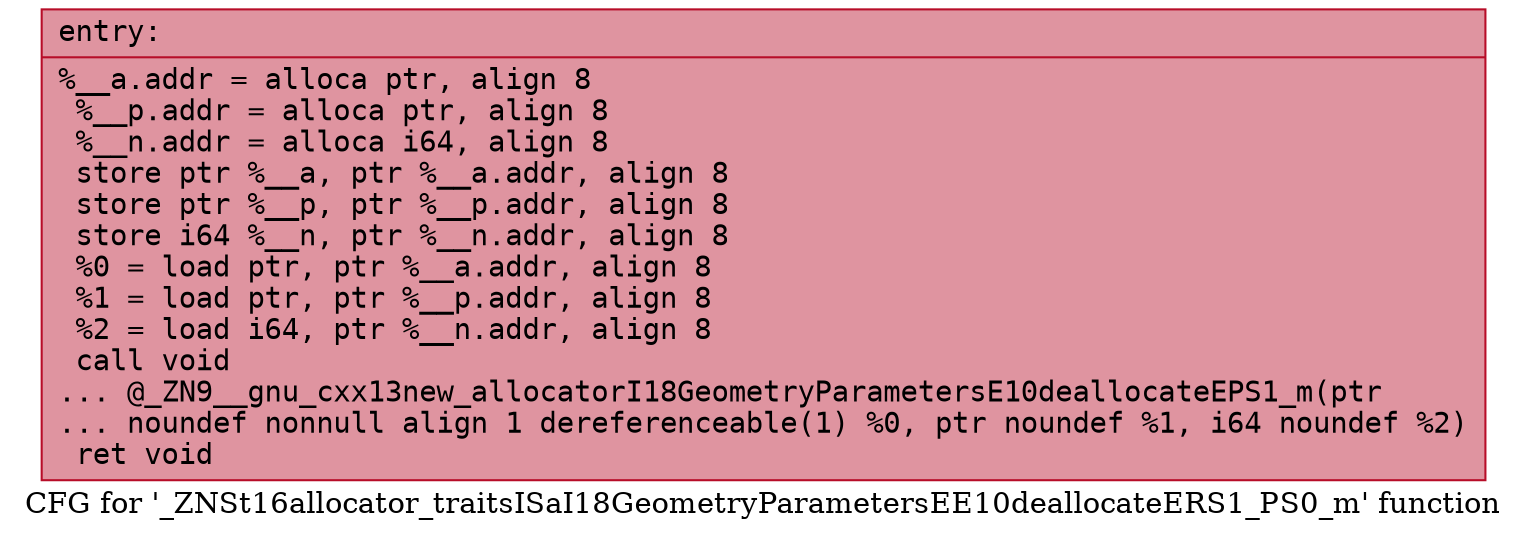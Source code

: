 digraph "CFG for '_ZNSt16allocator_traitsISaI18GeometryParametersEE10deallocateERS1_PS0_m' function" {
	label="CFG for '_ZNSt16allocator_traitsISaI18GeometryParametersEE10deallocateERS1_PS0_m' function";

	Node0x562c4e4df8f0 [shape=record,color="#b70d28ff", style=filled, fillcolor="#b70d2870" fontname="Courier",label="{entry:\l|  %__a.addr = alloca ptr, align 8\l  %__p.addr = alloca ptr, align 8\l  %__n.addr = alloca i64, align 8\l  store ptr %__a, ptr %__a.addr, align 8\l  store ptr %__p, ptr %__p.addr, align 8\l  store i64 %__n, ptr %__n.addr, align 8\l  %0 = load ptr, ptr %__a.addr, align 8\l  %1 = load ptr, ptr %__p.addr, align 8\l  %2 = load i64, ptr %__n.addr, align 8\l  call void\l... @_ZN9__gnu_cxx13new_allocatorI18GeometryParametersE10deallocateEPS1_m(ptr\l... noundef nonnull align 1 dereferenceable(1) %0, ptr noundef %1, i64 noundef %2)\l  ret void\l}"];
}
